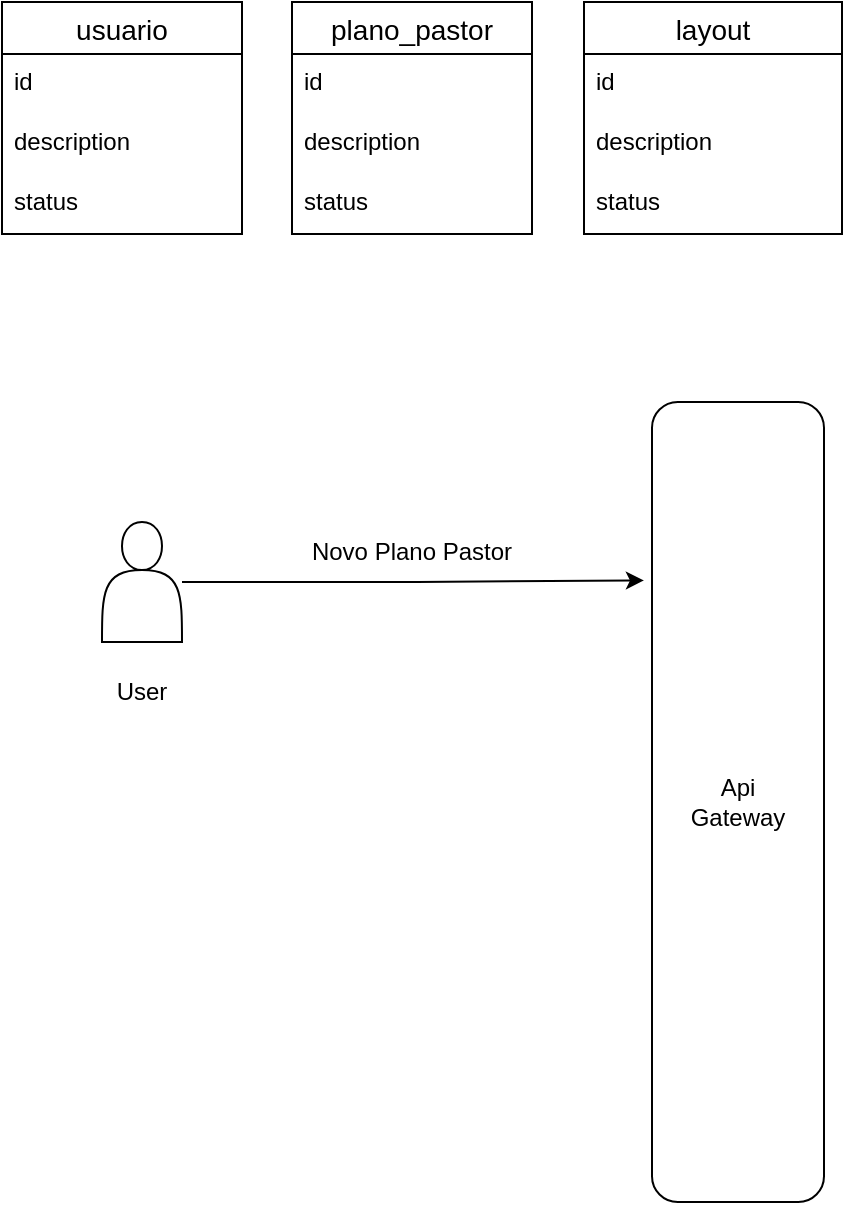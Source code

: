 <mxfile version="26.0.6">
  <diagram name="Página-1" id="sRb1VMFzk7k9GQqIcpJP">
    <mxGraphModel dx="1434" dy="738" grid="1" gridSize="10" guides="1" tooltips="1" connect="1" arrows="1" fold="1" page="1" pageScale="1" pageWidth="827" pageHeight="1169" math="0" shadow="0">
      <root>
        <mxCell id="0" />
        <mxCell id="1" parent="0" />
        <mxCell id="Wn1Gz2yx4NgpHpHnQSWB-1" value="Api&lt;div&gt;Gateway&lt;/div&gt;" style="rounded=1;whiteSpace=wrap;html=1;" vertex="1" parent="1">
          <mxGeometry x="355" y="220" width="86" height="400" as="geometry" />
        </mxCell>
        <mxCell id="Wn1Gz2yx4NgpHpHnQSWB-6" value="" style="shape=actor;whiteSpace=wrap;html=1;" vertex="1" parent="1">
          <mxGeometry x="80" y="280" width="40" height="60" as="geometry" />
        </mxCell>
        <mxCell id="Wn1Gz2yx4NgpHpHnQSWB-7" value="User" style="text;html=1;align=center;verticalAlign=middle;whiteSpace=wrap;rounded=0;" vertex="1" parent="1">
          <mxGeometry x="70" y="350" width="60" height="30" as="geometry" />
        </mxCell>
        <mxCell id="Wn1Gz2yx4NgpHpHnQSWB-8" style="edgeStyle=orthogonalEdgeStyle;rounded=0;orthogonalLoop=1;jettySize=auto;html=1;entryX=-0.047;entryY=0.223;entryDx=0;entryDy=0;entryPerimeter=0;" edge="1" parent="1" source="Wn1Gz2yx4NgpHpHnQSWB-6" target="Wn1Gz2yx4NgpHpHnQSWB-1">
          <mxGeometry relative="1" as="geometry" />
        </mxCell>
        <mxCell id="Wn1Gz2yx4NgpHpHnQSWB-10" value="Novo Plano Pastor" style="text;html=1;align=center;verticalAlign=middle;whiteSpace=wrap;rounded=0;" vertex="1" parent="1">
          <mxGeometry x="165" y="280" width="140" height="30" as="geometry" />
        </mxCell>
        <mxCell id="Wn1Gz2yx4NgpHpHnQSWB-48" value="usuario" style="swimlane;fontStyle=0;childLayout=stackLayout;horizontal=1;startSize=26;horizontalStack=0;resizeParent=1;resizeParentMax=0;resizeLast=0;collapsible=1;marginBottom=0;align=center;fontSize=14;" vertex="1" parent="1">
          <mxGeometry x="30" y="20" width="120" height="116" as="geometry" />
        </mxCell>
        <mxCell id="Wn1Gz2yx4NgpHpHnQSWB-49" value="id" style="text;strokeColor=none;fillColor=none;spacingLeft=4;spacingRight=4;overflow=hidden;rotatable=0;points=[[0,0.5],[1,0.5]];portConstraint=eastwest;fontSize=12;whiteSpace=wrap;html=1;" vertex="1" parent="Wn1Gz2yx4NgpHpHnQSWB-48">
          <mxGeometry y="26" width="120" height="30" as="geometry" />
        </mxCell>
        <mxCell id="Wn1Gz2yx4NgpHpHnQSWB-50" value="description" style="text;strokeColor=none;fillColor=none;spacingLeft=4;spacingRight=4;overflow=hidden;rotatable=0;points=[[0,0.5],[1,0.5]];portConstraint=eastwest;fontSize=12;whiteSpace=wrap;html=1;" vertex="1" parent="Wn1Gz2yx4NgpHpHnQSWB-48">
          <mxGeometry y="56" width="120" height="30" as="geometry" />
        </mxCell>
        <mxCell id="Wn1Gz2yx4NgpHpHnQSWB-51" value="status" style="text;strokeColor=none;fillColor=none;spacingLeft=4;spacingRight=4;overflow=hidden;rotatable=0;points=[[0,0.5],[1,0.5]];portConstraint=eastwest;fontSize=12;whiteSpace=wrap;html=1;" vertex="1" parent="Wn1Gz2yx4NgpHpHnQSWB-48">
          <mxGeometry y="86" width="120" height="30" as="geometry" />
        </mxCell>
        <mxCell id="Wn1Gz2yx4NgpHpHnQSWB-56" value="plano_pastor" style="swimlane;fontStyle=0;childLayout=stackLayout;horizontal=1;startSize=26;horizontalStack=0;resizeParent=1;resizeParentMax=0;resizeLast=0;collapsible=1;marginBottom=0;align=center;fontSize=14;" vertex="1" parent="1">
          <mxGeometry x="175" y="20" width="120" height="116" as="geometry" />
        </mxCell>
        <mxCell id="Wn1Gz2yx4NgpHpHnQSWB-57" value="id" style="text;strokeColor=none;fillColor=none;spacingLeft=4;spacingRight=4;overflow=hidden;rotatable=0;points=[[0,0.5],[1,0.5]];portConstraint=eastwest;fontSize=12;whiteSpace=wrap;html=1;" vertex="1" parent="Wn1Gz2yx4NgpHpHnQSWB-56">
          <mxGeometry y="26" width="120" height="30" as="geometry" />
        </mxCell>
        <mxCell id="Wn1Gz2yx4NgpHpHnQSWB-58" value="description" style="text;strokeColor=none;fillColor=none;spacingLeft=4;spacingRight=4;overflow=hidden;rotatable=0;points=[[0,0.5],[1,0.5]];portConstraint=eastwest;fontSize=12;whiteSpace=wrap;html=1;" vertex="1" parent="Wn1Gz2yx4NgpHpHnQSWB-56">
          <mxGeometry y="56" width="120" height="30" as="geometry" />
        </mxCell>
        <mxCell id="Wn1Gz2yx4NgpHpHnQSWB-59" value="status" style="text;strokeColor=none;fillColor=none;spacingLeft=4;spacingRight=4;overflow=hidden;rotatable=0;points=[[0,0.5],[1,0.5]];portConstraint=eastwest;fontSize=12;whiteSpace=wrap;html=1;" vertex="1" parent="Wn1Gz2yx4NgpHpHnQSWB-56">
          <mxGeometry y="86" width="120" height="30" as="geometry" />
        </mxCell>
        <mxCell id="Wn1Gz2yx4NgpHpHnQSWB-60" value="layout" style="swimlane;fontStyle=0;childLayout=stackLayout;horizontal=1;startSize=26;horizontalStack=0;resizeParent=1;resizeParentMax=0;resizeLast=0;collapsible=1;marginBottom=0;align=center;fontSize=14;" vertex="1" parent="1">
          <mxGeometry x="321" y="20" width="129" height="116" as="geometry" />
        </mxCell>
        <mxCell id="Wn1Gz2yx4NgpHpHnQSWB-61" value="id" style="text;strokeColor=none;fillColor=none;spacingLeft=4;spacingRight=4;overflow=hidden;rotatable=0;points=[[0,0.5],[1,0.5]];portConstraint=eastwest;fontSize=12;whiteSpace=wrap;html=1;" vertex="1" parent="Wn1Gz2yx4NgpHpHnQSWB-60">
          <mxGeometry y="26" width="129" height="30" as="geometry" />
        </mxCell>
        <mxCell id="Wn1Gz2yx4NgpHpHnQSWB-62" value="description" style="text;strokeColor=none;fillColor=none;spacingLeft=4;spacingRight=4;overflow=hidden;rotatable=0;points=[[0,0.5],[1,0.5]];portConstraint=eastwest;fontSize=12;whiteSpace=wrap;html=1;" vertex="1" parent="Wn1Gz2yx4NgpHpHnQSWB-60">
          <mxGeometry y="56" width="129" height="30" as="geometry" />
        </mxCell>
        <mxCell id="Wn1Gz2yx4NgpHpHnQSWB-63" value="status" style="text;strokeColor=none;fillColor=none;spacingLeft=4;spacingRight=4;overflow=hidden;rotatable=0;points=[[0,0.5],[1,0.5]];portConstraint=eastwest;fontSize=12;whiteSpace=wrap;html=1;" vertex="1" parent="Wn1Gz2yx4NgpHpHnQSWB-60">
          <mxGeometry y="86" width="129" height="30" as="geometry" />
        </mxCell>
      </root>
    </mxGraphModel>
  </diagram>
</mxfile>
